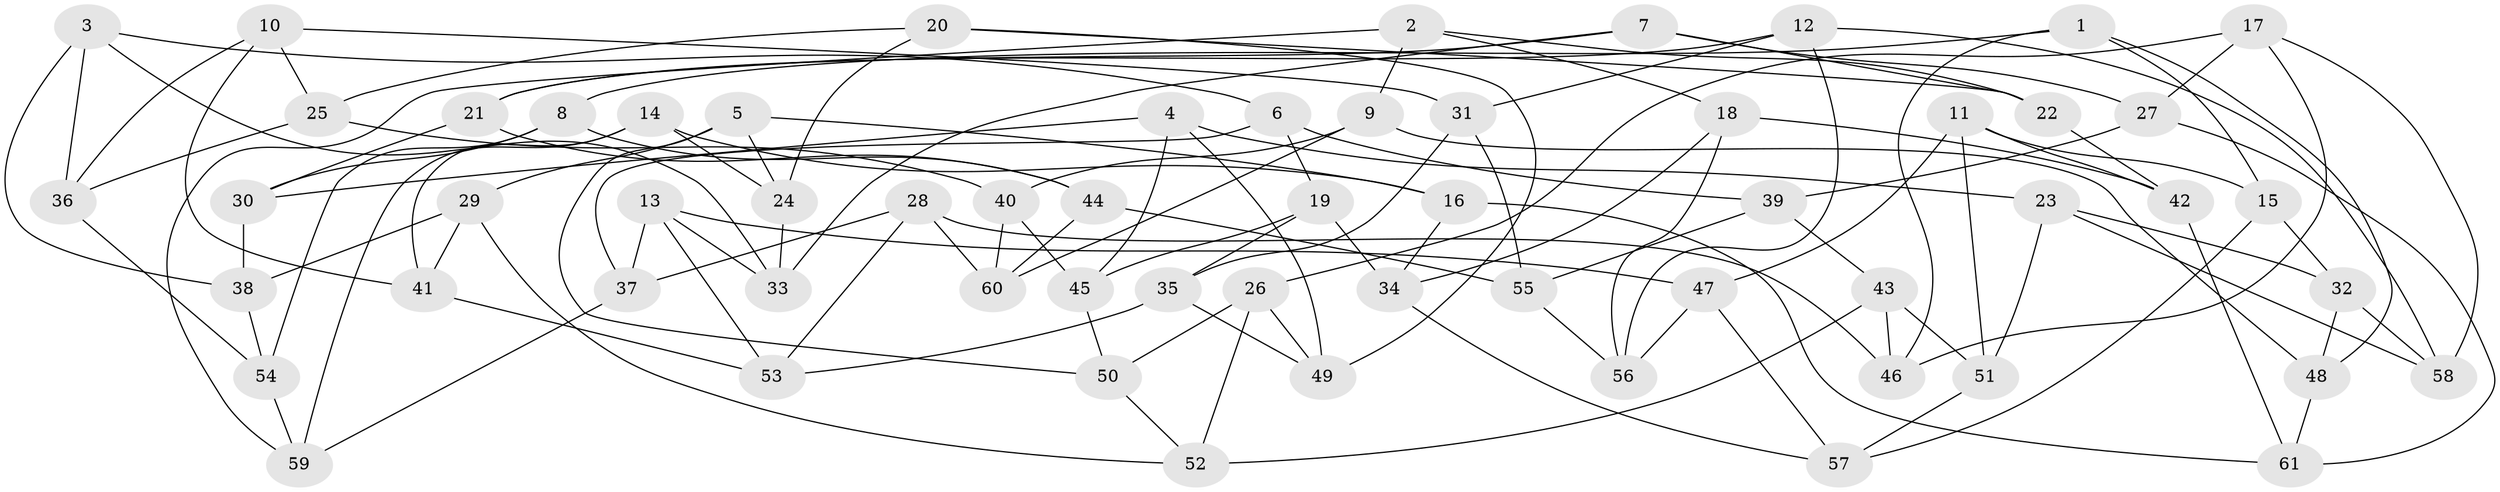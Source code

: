 // coarse degree distribution, {6: 0.3611111111111111, 4: 0.25, 5: 0.3333333333333333, 3: 0.05555555555555555}
// Generated by graph-tools (version 1.1) at 2025/24/03/03/25 07:24:23]
// undirected, 61 vertices, 122 edges
graph export_dot {
graph [start="1"]
  node [color=gray90,style=filled];
  1;
  2;
  3;
  4;
  5;
  6;
  7;
  8;
  9;
  10;
  11;
  12;
  13;
  14;
  15;
  16;
  17;
  18;
  19;
  20;
  21;
  22;
  23;
  24;
  25;
  26;
  27;
  28;
  29;
  30;
  31;
  32;
  33;
  34;
  35;
  36;
  37;
  38;
  39;
  40;
  41;
  42;
  43;
  44;
  45;
  46;
  47;
  48;
  49;
  50;
  51;
  52;
  53;
  54;
  55;
  56;
  57;
  58;
  59;
  60;
  61;
  1 -- 46;
  1 -- 48;
  1 -- 8;
  1 -- 15;
  2 -- 18;
  2 -- 9;
  2 -- 22;
  2 -- 59;
  3 -- 6;
  3 -- 33;
  3 -- 36;
  3 -- 38;
  4 -- 30;
  4 -- 45;
  4 -- 49;
  4 -- 23;
  5 -- 50;
  5 -- 16;
  5 -- 24;
  5 -- 29;
  6 -- 19;
  6 -- 39;
  6 -- 37;
  7 -- 22;
  7 -- 27;
  7 -- 33;
  7 -- 21;
  8 -- 44;
  8 -- 30;
  8 -- 54;
  9 -- 60;
  9 -- 40;
  9 -- 48;
  10 -- 36;
  10 -- 31;
  10 -- 41;
  10 -- 25;
  11 -- 15;
  11 -- 47;
  11 -- 51;
  11 -- 42;
  12 -- 31;
  12 -- 56;
  12 -- 21;
  12 -- 58;
  13 -- 33;
  13 -- 37;
  13 -- 53;
  13 -- 47;
  14 -- 16;
  14 -- 24;
  14 -- 41;
  14 -- 59;
  15 -- 32;
  15 -- 57;
  16 -- 34;
  16 -- 61;
  17 -- 58;
  17 -- 46;
  17 -- 27;
  17 -- 26;
  18 -- 34;
  18 -- 56;
  18 -- 42;
  19 -- 45;
  19 -- 34;
  19 -- 35;
  20 -- 25;
  20 -- 22;
  20 -- 24;
  20 -- 49;
  21 -- 44;
  21 -- 30;
  22 -- 42;
  23 -- 51;
  23 -- 32;
  23 -- 58;
  24 -- 33;
  25 -- 36;
  25 -- 40;
  26 -- 49;
  26 -- 50;
  26 -- 52;
  27 -- 39;
  27 -- 61;
  28 -- 60;
  28 -- 53;
  28 -- 46;
  28 -- 37;
  29 -- 52;
  29 -- 41;
  29 -- 38;
  30 -- 38;
  31 -- 35;
  31 -- 55;
  32 -- 48;
  32 -- 58;
  34 -- 57;
  35 -- 49;
  35 -- 53;
  36 -- 54;
  37 -- 59;
  38 -- 54;
  39 -- 43;
  39 -- 55;
  40 -- 60;
  40 -- 45;
  41 -- 53;
  42 -- 61;
  43 -- 46;
  43 -- 52;
  43 -- 51;
  44 -- 60;
  44 -- 55;
  45 -- 50;
  47 -- 56;
  47 -- 57;
  48 -- 61;
  50 -- 52;
  51 -- 57;
  54 -- 59;
  55 -- 56;
}
